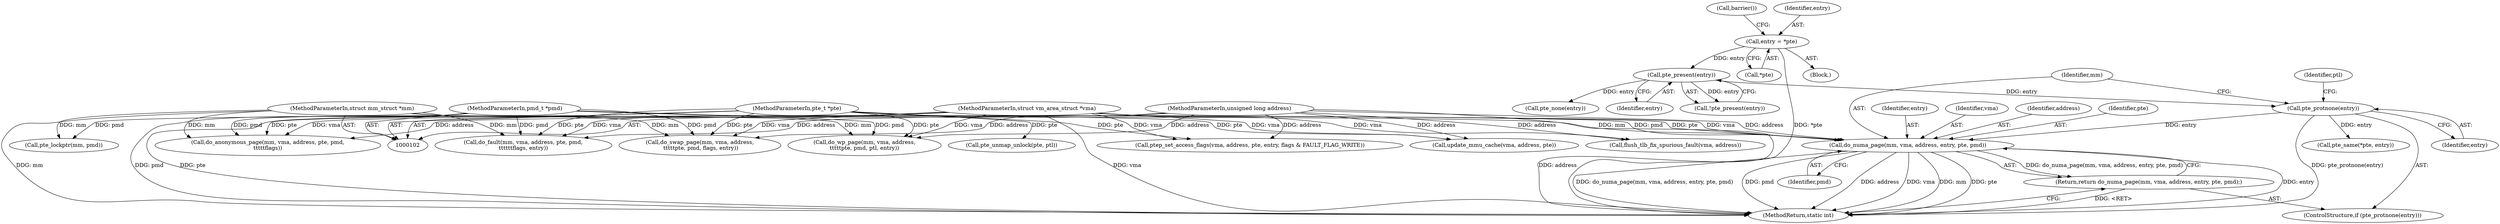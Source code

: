 digraph "0_linux_6b7339f4c31ad69c8e9c0b2859276e22cf72176d_1@pointer" {
"1000160" [label="(Call,do_numa_page(mm, vma, address, entry, pte, pmd))"];
"1000103" [label="(MethodParameterIn,struct mm_struct *mm)"];
"1000104" [label="(MethodParameterIn,struct vm_area_struct *vma)"];
"1000105" [label="(MethodParameterIn,unsigned long address)"];
"1000157" [label="(Call,pte_protnone(entry))"];
"1000119" [label="(Call,pte_present(entry))"];
"1000112" [label="(Call,entry = *pte)"];
"1000106" [label="(MethodParameterIn,pte_t *pte)"];
"1000107" [label="(MethodParameterIn,pmd_t *pmd)"];
"1000159" [label="(Return,return do_numa_page(mm, vma, address, entry, pte, pmd);)"];
"1000209" [label="(Call,ptep_set_access_flags(vma, address, pte, entry, flags & FAULT_FLAG_WRITE))"];
"1000116" [label="(Call,barrier())"];
"1000161" [label="(Identifier,mm)"];
"1000177" [label="(Call,pte_same(*pte, entry))"];
"1000192" [label="(Call,do_wp_page(mm, vma, address,\n\t\t\t\t\tpte, pmd, ptl, entry))"];
"1000156" [label="(ControlStructure,if (pte_protnone(entry)))"];
"1000114" [label="(Call,*pte)"];
"1000168" [label="(Identifier,ptl)"];
"1000218" [label="(Call,update_mmu_cache(vma, address, pte))"];
"1000118" [label="(Call,!pte_present(entry))"];
"1000123" [label="(Call,pte_none(entry))"];
"1000166" [label="(Identifier,pmd)"];
"1000164" [label="(Identifier,entry)"];
"1000119" [label="(Call,pte_present(entry))"];
"1000159" [label="(Return,return do_numa_page(mm, vma, address, entry, pte, pmd);)"];
"1000140" [label="(Call,do_anonymous_page(mm, vma, address, pte, pmd,\n\t\t\t\t\tflags))"];
"1000120" [label="(Identifier,entry)"];
"1000105" [label="(MethodParameterIn,unsigned long address)"];
"1000162" [label="(Identifier,vma)"];
"1000157" [label="(Call,pte_protnone(entry))"];
"1000107" [label="(MethodParameterIn,pmd_t *pmd)"];
"1000103" [label="(MethodParameterIn,struct mm_struct *mm)"];
"1000106" [label="(MethodParameterIn,pte_t *pte)"];
"1000112" [label="(Call,entry = *pte)"];
"1000237" [label="(MethodReturn,static int)"];
"1000158" [label="(Identifier,entry)"];
"1000148" [label="(Call,do_swap_page(mm, vma, address,\n \t\t\t\t\tpte, pmd, flags, entry))"];
"1000228" [label="(Call,flush_tlb_fix_spurious_fault(vma, address))"];
"1000163" [label="(Identifier,address)"];
"1000113" [label="(Identifier,entry)"];
"1000109" [label="(Block,)"];
"1000232" [label="(Call,pte_unmap_unlock(pte, ptl))"];
"1000160" [label="(Call,do_numa_page(mm, vma, address, entry, pte, pmd))"];
"1000131" [label="(Call,do_fault(mm, vma, address, pte, pmd,\n\t\t\t\t\t\tflags, entry))"];
"1000104" [label="(MethodParameterIn,struct vm_area_struct *vma)"];
"1000169" [label="(Call,pte_lockptr(mm, pmd))"];
"1000165" [label="(Identifier,pte)"];
"1000160" -> "1000159"  [label="AST: "];
"1000160" -> "1000166"  [label="CFG: "];
"1000161" -> "1000160"  [label="AST: "];
"1000162" -> "1000160"  [label="AST: "];
"1000163" -> "1000160"  [label="AST: "];
"1000164" -> "1000160"  [label="AST: "];
"1000165" -> "1000160"  [label="AST: "];
"1000166" -> "1000160"  [label="AST: "];
"1000159" -> "1000160"  [label="CFG: "];
"1000160" -> "1000237"  [label="DDG: entry"];
"1000160" -> "1000237"  [label="DDG: do_numa_page(mm, vma, address, entry, pte, pmd)"];
"1000160" -> "1000237"  [label="DDG: pmd"];
"1000160" -> "1000237"  [label="DDG: address"];
"1000160" -> "1000237"  [label="DDG: vma"];
"1000160" -> "1000237"  [label="DDG: mm"];
"1000160" -> "1000237"  [label="DDG: pte"];
"1000160" -> "1000159"  [label="DDG: do_numa_page(mm, vma, address, entry, pte, pmd)"];
"1000103" -> "1000160"  [label="DDG: mm"];
"1000104" -> "1000160"  [label="DDG: vma"];
"1000105" -> "1000160"  [label="DDG: address"];
"1000157" -> "1000160"  [label="DDG: entry"];
"1000106" -> "1000160"  [label="DDG: pte"];
"1000107" -> "1000160"  [label="DDG: pmd"];
"1000103" -> "1000102"  [label="AST: "];
"1000103" -> "1000237"  [label="DDG: mm"];
"1000103" -> "1000131"  [label="DDG: mm"];
"1000103" -> "1000140"  [label="DDG: mm"];
"1000103" -> "1000148"  [label="DDG: mm"];
"1000103" -> "1000169"  [label="DDG: mm"];
"1000103" -> "1000192"  [label="DDG: mm"];
"1000104" -> "1000102"  [label="AST: "];
"1000104" -> "1000237"  [label="DDG: vma"];
"1000104" -> "1000131"  [label="DDG: vma"];
"1000104" -> "1000140"  [label="DDG: vma"];
"1000104" -> "1000148"  [label="DDG: vma"];
"1000104" -> "1000192"  [label="DDG: vma"];
"1000104" -> "1000209"  [label="DDG: vma"];
"1000104" -> "1000218"  [label="DDG: vma"];
"1000104" -> "1000228"  [label="DDG: vma"];
"1000105" -> "1000102"  [label="AST: "];
"1000105" -> "1000237"  [label="DDG: address"];
"1000105" -> "1000131"  [label="DDG: address"];
"1000105" -> "1000140"  [label="DDG: address"];
"1000105" -> "1000148"  [label="DDG: address"];
"1000105" -> "1000192"  [label="DDG: address"];
"1000105" -> "1000209"  [label="DDG: address"];
"1000105" -> "1000218"  [label="DDG: address"];
"1000105" -> "1000228"  [label="DDG: address"];
"1000157" -> "1000156"  [label="AST: "];
"1000157" -> "1000158"  [label="CFG: "];
"1000158" -> "1000157"  [label="AST: "];
"1000161" -> "1000157"  [label="CFG: "];
"1000168" -> "1000157"  [label="CFG: "];
"1000157" -> "1000237"  [label="DDG: pte_protnone(entry)"];
"1000119" -> "1000157"  [label="DDG: entry"];
"1000157" -> "1000177"  [label="DDG: entry"];
"1000119" -> "1000118"  [label="AST: "];
"1000119" -> "1000120"  [label="CFG: "];
"1000120" -> "1000119"  [label="AST: "];
"1000118" -> "1000119"  [label="CFG: "];
"1000119" -> "1000118"  [label="DDG: entry"];
"1000112" -> "1000119"  [label="DDG: entry"];
"1000119" -> "1000123"  [label="DDG: entry"];
"1000112" -> "1000109"  [label="AST: "];
"1000112" -> "1000114"  [label="CFG: "];
"1000113" -> "1000112"  [label="AST: "];
"1000114" -> "1000112"  [label="AST: "];
"1000116" -> "1000112"  [label="CFG: "];
"1000112" -> "1000237"  [label="DDG: *pte"];
"1000106" -> "1000102"  [label="AST: "];
"1000106" -> "1000237"  [label="DDG: pte"];
"1000106" -> "1000131"  [label="DDG: pte"];
"1000106" -> "1000140"  [label="DDG: pte"];
"1000106" -> "1000148"  [label="DDG: pte"];
"1000106" -> "1000192"  [label="DDG: pte"];
"1000106" -> "1000209"  [label="DDG: pte"];
"1000106" -> "1000218"  [label="DDG: pte"];
"1000106" -> "1000232"  [label="DDG: pte"];
"1000107" -> "1000102"  [label="AST: "];
"1000107" -> "1000237"  [label="DDG: pmd"];
"1000107" -> "1000131"  [label="DDG: pmd"];
"1000107" -> "1000140"  [label="DDG: pmd"];
"1000107" -> "1000148"  [label="DDG: pmd"];
"1000107" -> "1000169"  [label="DDG: pmd"];
"1000107" -> "1000192"  [label="DDG: pmd"];
"1000159" -> "1000156"  [label="AST: "];
"1000237" -> "1000159"  [label="CFG: "];
"1000159" -> "1000237"  [label="DDG: <RET>"];
}
